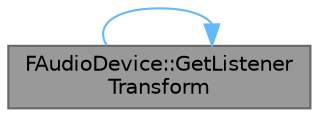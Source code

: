 digraph "FAudioDevice::GetListenerTransform"
{
 // INTERACTIVE_SVG=YES
 // LATEX_PDF_SIZE
  bgcolor="transparent";
  edge [fontname=Helvetica,fontsize=10,labelfontname=Helvetica,labelfontsize=10];
  node [fontname=Helvetica,fontsize=10,shape=box,height=0.2,width=0.4];
  rankdir="LR";
  Node1 [id="Node000001",label="FAudioDevice::GetListener\lTransform",height=0.2,width=0.4,color="gray40", fillcolor="grey60", style="filled", fontcolor="black",tooltip="Returns the transform of the appropriate listener representation, depending on calling thread."];
  Node1 -> Node1 [id="edge1_Node000001_Node000001",color="steelblue1",style="solid",tooltip=" "];
}
